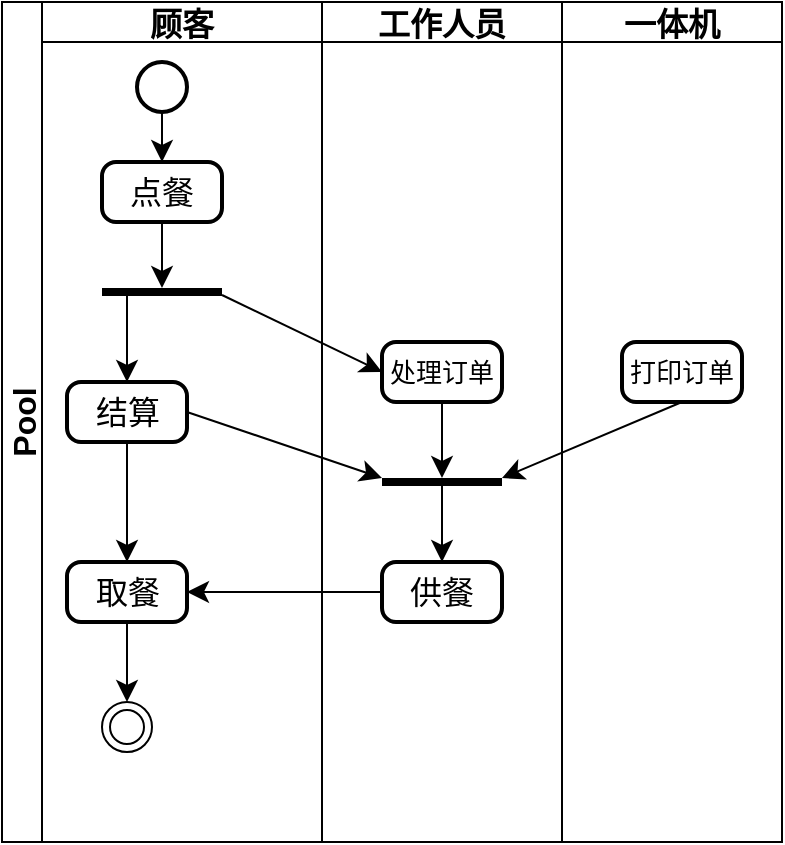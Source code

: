 <mxfile version="22.0.3" type="device">
  <diagram id="prtHgNgQTEPvFCAcTncT" name="Page-1">
    <mxGraphModel dx="1434" dy="934" grid="1" gridSize="10" guides="1" tooltips="1" connect="1" arrows="1" fold="1" page="1" pageScale="1" pageWidth="827" pageHeight="1169" math="0" shadow="0">
      <root>
        <mxCell id="0" />
        <mxCell id="1" parent="0" />
        <mxCell id="GDkJciT0uqIi9cIc1eJ3-5" value="Pool" style="swimlane;childLayout=stackLayout;resizeParent=1;resizeParentMax=0;startSize=20;horizontal=0;horizontalStack=1;fontSize=16;" vertex="1" parent="1">
          <mxGeometry x="230" y="540" width="390" height="420" as="geometry" />
        </mxCell>
        <mxCell id="GDkJciT0uqIi9cIc1eJ3-6" value="顾客" style="swimlane;startSize=20;fontSize=16;" vertex="1" parent="GDkJciT0uqIi9cIc1eJ3-5">
          <mxGeometry x="20" width="140" height="420" as="geometry" />
        </mxCell>
        <mxCell id="GDkJciT0uqIi9cIc1eJ3-11" style="edgeStyle=none;curved=1;rounded=0;orthogonalLoop=1;jettySize=auto;html=1;exitX=0.5;exitY=1;exitDx=0;exitDy=0;exitPerimeter=0;entryX=0.5;entryY=0;entryDx=0;entryDy=0;fontSize=12;startSize=8;endSize=8;" edge="1" parent="GDkJciT0uqIi9cIc1eJ3-6" source="GDkJciT0uqIi9cIc1eJ3-9" target="GDkJciT0uqIi9cIc1eJ3-10">
          <mxGeometry relative="1" as="geometry" />
        </mxCell>
        <mxCell id="GDkJciT0uqIi9cIc1eJ3-9" value="" style="strokeWidth=2;html=1;shape=mxgraph.flowchart.start_2;whiteSpace=wrap;fontSize=16;" vertex="1" parent="GDkJciT0uqIi9cIc1eJ3-6">
          <mxGeometry x="47.5" y="30" width="25" height="25" as="geometry" />
        </mxCell>
        <mxCell id="GDkJciT0uqIi9cIc1eJ3-13" style="edgeStyle=none;curved=1;rounded=0;orthogonalLoop=1;jettySize=auto;html=1;fontSize=12;startSize=8;endSize=8;" edge="1" parent="GDkJciT0uqIi9cIc1eJ3-6" source="GDkJciT0uqIi9cIc1eJ3-10" target="GDkJciT0uqIi9cIc1eJ3-12">
          <mxGeometry relative="1" as="geometry" />
        </mxCell>
        <mxCell id="GDkJciT0uqIi9cIc1eJ3-10" value="点餐" style="rounded=1;whiteSpace=wrap;html=1;absoluteArcSize=1;arcSize=14;strokeWidth=2;fontSize=16;" vertex="1" parent="GDkJciT0uqIi9cIc1eJ3-6">
          <mxGeometry x="30" y="80" width="60" height="30" as="geometry" />
        </mxCell>
        <mxCell id="GDkJciT0uqIi9cIc1eJ3-32" style="edgeStyle=none;curved=1;rounded=0;orthogonalLoop=1;jettySize=auto;html=1;entryX=0.5;entryY=0;entryDx=0;entryDy=0;fontSize=12;startSize=8;endSize=8;" edge="1" parent="GDkJciT0uqIi9cIc1eJ3-6" source="GDkJciT0uqIi9cIc1eJ3-12" target="GDkJciT0uqIi9cIc1eJ3-15">
          <mxGeometry relative="1" as="geometry" />
        </mxCell>
        <mxCell id="GDkJciT0uqIi9cIc1eJ3-12" value="" style="line;strokeWidth=4;html=1;perimeter=backbonePerimeter;points=[];outlineConnect=0;fontSize=16;" vertex="1" parent="GDkJciT0uqIi9cIc1eJ3-6">
          <mxGeometry x="30" y="140" width="60" height="10" as="geometry" />
        </mxCell>
        <mxCell id="GDkJciT0uqIi9cIc1eJ3-33" style="edgeStyle=none;curved=1;rounded=0;orthogonalLoop=1;jettySize=auto;html=1;exitX=0.5;exitY=1;exitDx=0;exitDy=0;entryX=0.5;entryY=0;entryDx=0;entryDy=0;fontSize=12;startSize=8;endSize=8;" edge="1" parent="GDkJciT0uqIi9cIc1eJ3-6" source="GDkJciT0uqIi9cIc1eJ3-15" target="GDkJciT0uqIi9cIc1eJ3-16">
          <mxGeometry relative="1" as="geometry" />
        </mxCell>
        <mxCell id="GDkJciT0uqIi9cIc1eJ3-15" value="结算" style="rounded=1;whiteSpace=wrap;html=1;absoluteArcSize=1;arcSize=14;strokeWidth=2;fontSize=16;" vertex="1" parent="GDkJciT0uqIi9cIc1eJ3-6">
          <mxGeometry x="12.5" y="190" width="60" height="30" as="geometry" />
        </mxCell>
        <mxCell id="GDkJciT0uqIi9cIc1eJ3-42" style="edgeStyle=none;curved=1;rounded=0;orthogonalLoop=1;jettySize=auto;html=1;entryX=0.5;entryY=0;entryDx=0;entryDy=0;fontSize=12;startSize=8;endSize=8;" edge="1" parent="GDkJciT0uqIi9cIc1eJ3-6" source="GDkJciT0uqIi9cIc1eJ3-16" target="GDkJciT0uqIi9cIc1eJ3-35">
          <mxGeometry relative="1" as="geometry" />
        </mxCell>
        <mxCell id="GDkJciT0uqIi9cIc1eJ3-16" value="取餐" style="rounded=1;whiteSpace=wrap;html=1;absoluteArcSize=1;arcSize=14;strokeWidth=2;fontSize=16;" vertex="1" parent="GDkJciT0uqIi9cIc1eJ3-6">
          <mxGeometry x="12.5" y="280" width="60" height="30" as="geometry" />
        </mxCell>
        <mxCell id="GDkJciT0uqIi9cIc1eJ3-35" value="" style="ellipse;shape=doubleEllipse;whiteSpace=wrap;html=1;aspect=fixed;fontSize=16;" vertex="1" parent="GDkJciT0uqIi9cIc1eJ3-6">
          <mxGeometry x="30" y="350" width="25" height="25" as="geometry" />
        </mxCell>
        <mxCell id="GDkJciT0uqIi9cIc1eJ3-7" value="工作人员" style="swimlane;startSize=20;fontSize=16;" vertex="1" parent="GDkJciT0uqIi9cIc1eJ3-5">
          <mxGeometry x="160" width="120" height="420" as="geometry" />
        </mxCell>
        <mxCell id="GDkJciT0uqIi9cIc1eJ3-39" style="edgeStyle=none;curved=1;rounded=0;orthogonalLoop=1;jettySize=auto;html=1;fontSize=12;startSize=8;endSize=8;" edge="1" parent="GDkJciT0uqIi9cIc1eJ3-7" source="GDkJciT0uqIi9cIc1eJ3-14" target="GDkJciT0uqIi9cIc1eJ3-36">
          <mxGeometry relative="1" as="geometry" />
        </mxCell>
        <mxCell id="GDkJciT0uqIi9cIc1eJ3-14" value="处理订单" style="rounded=1;whiteSpace=wrap;html=1;absoluteArcSize=1;arcSize=14;strokeWidth=2;fontSize=13;" vertex="1" parent="GDkJciT0uqIi9cIc1eJ3-7">
          <mxGeometry x="30" y="170" width="60" height="30" as="geometry" />
        </mxCell>
        <mxCell id="GDkJciT0uqIi9cIc1eJ3-17" value="供餐" style="rounded=1;whiteSpace=wrap;html=1;absoluteArcSize=1;arcSize=14;strokeWidth=2;fontSize=16;" vertex="1" parent="GDkJciT0uqIi9cIc1eJ3-7">
          <mxGeometry x="30" y="280" width="60" height="30" as="geometry" />
        </mxCell>
        <mxCell id="GDkJciT0uqIi9cIc1eJ3-40" style="edgeStyle=none;curved=1;rounded=0;orthogonalLoop=1;jettySize=auto;html=1;entryX=0.5;entryY=0;entryDx=0;entryDy=0;fontSize=12;startSize=8;endSize=8;" edge="1" parent="GDkJciT0uqIi9cIc1eJ3-7" source="GDkJciT0uqIi9cIc1eJ3-36" target="GDkJciT0uqIi9cIc1eJ3-17">
          <mxGeometry relative="1" as="geometry" />
        </mxCell>
        <mxCell id="GDkJciT0uqIi9cIc1eJ3-36" value="" style="line;strokeWidth=4;html=1;perimeter=backbonePerimeter;points=[];outlineConnect=0;fontSize=16;" vertex="1" parent="GDkJciT0uqIi9cIc1eJ3-7">
          <mxGeometry x="30" y="235" width="60" height="10" as="geometry" />
        </mxCell>
        <mxCell id="GDkJciT0uqIi9cIc1eJ3-8" value="一体机" style="swimlane;startSize=20;fontSize=16;" vertex="1" parent="GDkJciT0uqIi9cIc1eJ3-5">
          <mxGeometry x="280" width="110" height="420" as="geometry" />
        </mxCell>
        <mxCell id="GDkJciT0uqIi9cIc1eJ3-31" value="打印订单" style="rounded=1;whiteSpace=wrap;html=1;absoluteArcSize=1;arcSize=14;strokeWidth=2;fontSize=13;" vertex="1" parent="GDkJciT0uqIi9cIc1eJ3-8">
          <mxGeometry x="30" y="170" width="60" height="30" as="geometry" />
        </mxCell>
        <mxCell id="GDkJciT0uqIi9cIc1eJ3-34" style="edgeStyle=none;curved=1;rounded=0;orthogonalLoop=1;jettySize=auto;html=1;entryX=0;entryY=0.5;entryDx=0;entryDy=0;fontSize=12;startSize=8;endSize=8;" edge="1" parent="GDkJciT0uqIi9cIc1eJ3-5" source="GDkJciT0uqIi9cIc1eJ3-12" target="GDkJciT0uqIi9cIc1eJ3-14">
          <mxGeometry relative="1" as="geometry" />
        </mxCell>
        <mxCell id="GDkJciT0uqIi9cIc1eJ3-37" style="edgeStyle=none;curved=1;rounded=0;orthogonalLoop=1;jettySize=auto;html=1;exitX=1;exitY=0.5;exitDx=0;exitDy=0;fontSize=12;startSize=8;endSize=8;" edge="1" parent="GDkJciT0uqIi9cIc1eJ3-5" source="GDkJciT0uqIi9cIc1eJ3-15" target="GDkJciT0uqIi9cIc1eJ3-36">
          <mxGeometry relative="1" as="geometry" />
        </mxCell>
        <mxCell id="GDkJciT0uqIi9cIc1eJ3-38" style="edgeStyle=none;curved=1;rounded=0;orthogonalLoop=1;jettySize=auto;html=1;exitX=0.5;exitY=1;exitDx=0;exitDy=0;fontSize=12;startSize=8;endSize=8;" edge="1" parent="GDkJciT0uqIi9cIc1eJ3-5" source="GDkJciT0uqIi9cIc1eJ3-31" target="GDkJciT0uqIi9cIc1eJ3-36">
          <mxGeometry relative="1" as="geometry" />
        </mxCell>
        <mxCell id="GDkJciT0uqIi9cIc1eJ3-41" style="edgeStyle=none;curved=1;rounded=0;orthogonalLoop=1;jettySize=auto;html=1;entryX=1;entryY=0.5;entryDx=0;entryDy=0;fontSize=12;startSize=8;endSize=8;" edge="1" parent="GDkJciT0uqIi9cIc1eJ3-5" source="GDkJciT0uqIi9cIc1eJ3-17" target="GDkJciT0uqIi9cIc1eJ3-16">
          <mxGeometry relative="1" as="geometry" />
        </mxCell>
      </root>
    </mxGraphModel>
  </diagram>
</mxfile>
